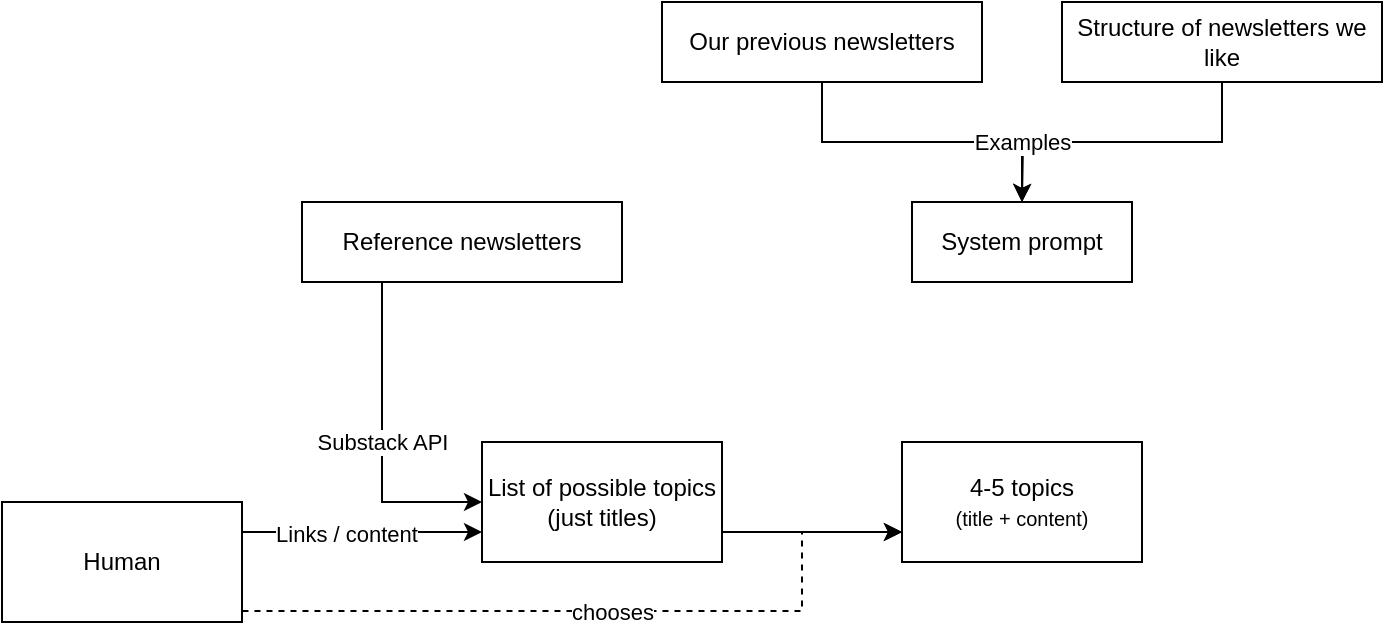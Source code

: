 <mxfile version="27.1.4">
  <diagram name="Page-1" id="Ba21_aPN4TUSwIyfDCxY">
    <mxGraphModel dx="1273" dy="819" grid="1" gridSize="10" guides="1" tooltips="1" connect="1" arrows="1" fold="1" page="1" pageScale="1" pageWidth="850" pageHeight="1100" math="0" shadow="0">
      <root>
        <mxCell id="0" />
        <mxCell id="1" parent="0" />
        <mxCell id="FOetEBb1pY8jTggAEUdp-41" style="edgeStyle=orthogonalEdgeStyle;rounded=0;orthogonalLoop=1;jettySize=auto;html=1;exitX=0.5;exitY=1;exitDx=0;exitDy=0;entryX=0.5;entryY=0;entryDx=0;entryDy=0;" edge="1" parent="1" source="FOetEBb1pY8jTggAEUdp-1" target="FOetEBb1pY8jTggAEUdp-40">
          <mxGeometry relative="1" as="geometry" />
        </mxCell>
        <mxCell id="FOetEBb1pY8jTggAEUdp-1" value="Our previous newsletters" style="rounded=0;whiteSpace=wrap;html=1;" vertex="1" parent="1">
          <mxGeometry x="360" y="40" width="160" height="40" as="geometry" />
        </mxCell>
        <mxCell id="FOetEBb1pY8jTggAEUdp-14" style="edgeStyle=orthogonalEdgeStyle;rounded=0;orthogonalLoop=1;jettySize=auto;html=1;exitX=1;exitY=0.25;exitDx=0;exitDy=0;entryX=0;entryY=0.75;entryDx=0;entryDy=0;" edge="1" parent="1" source="FOetEBb1pY8jTggAEUdp-3" target="FOetEBb1pY8jTggAEUdp-8">
          <mxGeometry relative="1" as="geometry" />
        </mxCell>
        <mxCell id="FOetEBb1pY8jTggAEUdp-16" value="Links / content" style="edgeLabel;html=1;align=center;verticalAlign=middle;resizable=0;points=[];" vertex="1" connectable="0" parent="FOetEBb1pY8jTggAEUdp-14">
          <mxGeometry x="-0.143" y="-1" relative="1" as="geometry">
            <mxPoint as="offset" />
          </mxGeometry>
        </mxCell>
        <mxCell id="FOetEBb1pY8jTggAEUdp-27" value="chooses" style="edgeStyle=orthogonalEdgeStyle;rounded=0;orthogonalLoop=1;jettySize=auto;html=1;exitX=1.002;exitY=0.909;exitDx=0;exitDy=0;entryX=0;entryY=0.75;entryDx=0;entryDy=0;dashed=1;exitPerimeter=0;" edge="1" parent="1" source="FOetEBb1pY8jTggAEUdp-3" target="FOetEBb1pY8jTggAEUdp-21">
          <mxGeometry relative="1" as="geometry">
            <Array as="points">
              <mxPoint x="430" y="345" />
              <mxPoint x="430" y="305" />
            </Array>
          </mxGeometry>
        </mxCell>
        <mxCell id="FOetEBb1pY8jTggAEUdp-3" value="Human" style="rounded=0;whiteSpace=wrap;html=1;" vertex="1" parent="1">
          <mxGeometry x="30" y="290" width="120" height="60" as="geometry" />
        </mxCell>
        <mxCell id="FOetEBb1pY8jTggAEUdp-15" value="Substack API" style="edgeStyle=orthogonalEdgeStyle;rounded=0;orthogonalLoop=1;jettySize=auto;html=1;exitX=0.25;exitY=1;exitDx=0;exitDy=0;entryX=0;entryY=0.5;entryDx=0;entryDy=0;" edge="1" parent="1" source="FOetEBb1pY8jTggAEUdp-5" target="FOetEBb1pY8jTggAEUdp-8">
          <mxGeometry relative="1" as="geometry" />
        </mxCell>
        <mxCell id="FOetEBb1pY8jTggAEUdp-5" value="Reference newsletters" style="rounded=0;whiteSpace=wrap;html=1;" vertex="1" parent="1">
          <mxGeometry x="180" y="140" width="160" height="40" as="geometry" />
        </mxCell>
        <mxCell id="FOetEBb1pY8jTggAEUdp-24" style="edgeStyle=orthogonalEdgeStyle;rounded=0;orthogonalLoop=1;jettySize=auto;html=1;exitX=1;exitY=0.75;exitDx=0;exitDy=0;entryX=0;entryY=0.75;entryDx=0;entryDy=0;jumpStyle=none;curved=1;" edge="1" parent="1" source="FOetEBb1pY8jTggAEUdp-8" target="FOetEBb1pY8jTggAEUdp-21">
          <mxGeometry relative="1" as="geometry" />
        </mxCell>
        <mxCell id="FOetEBb1pY8jTggAEUdp-8" value="List of possible topics (just titles)" style="rounded=0;whiteSpace=wrap;html=1;" vertex="1" parent="1">
          <mxGeometry x="270" y="260" width="120" height="60" as="geometry" />
        </mxCell>
        <mxCell id="FOetEBb1pY8jTggAEUdp-21" value="4-5 topics&lt;br&gt;&lt;font style=&quot;font-size: 10px;&quot;&gt;(title + content)&lt;/font&gt;" style="rounded=0;whiteSpace=wrap;html=1;" vertex="1" parent="1">
          <mxGeometry x="480" y="260" width="120" height="60" as="geometry" />
        </mxCell>
        <mxCell id="FOetEBb1pY8jTggAEUdp-42" style="edgeStyle=orthogonalEdgeStyle;rounded=0;orthogonalLoop=1;jettySize=auto;html=1;exitX=0.5;exitY=1;exitDx=0;exitDy=0;" edge="1" parent="1" source="FOetEBb1pY8jTggAEUdp-39">
          <mxGeometry relative="1" as="geometry">
            <mxPoint x="540" y="140" as="targetPoint" />
          </mxGeometry>
        </mxCell>
        <mxCell id="FOetEBb1pY8jTggAEUdp-43" value="Examples" style="edgeLabel;html=1;align=center;verticalAlign=middle;resizable=0;points=[];" vertex="1" connectable="0" parent="FOetEBb1pY8jTggAEUdp-42">
          <mxGeometry x="0.624" y="-1" relative="1" as="geometry">
            <mxPoint as="offset" />
          </mxGeometry>
        </mxCell>
        <mxCell id="FOetEBb1pY8jTggAEUdp-39" value="Structure of newsletters we like" style="rounded=0;whiteSpace=wrap;html=1;" vertex="1" parent="1">
          <mxGeometry x="560" y="40" width="160" height="40" as="geometry" />
        </mxCell>
        <mxCell id="FOetEBb1pY8jTggAEUdp-40" value="System prompt" style="rounded=0;whiteSpace=wrap;html=1;" vertex="1" parent="1">
          <mxGeometry x="485" y="140" width="110" height="40" as="geometry" />
        </mxCell>
      </root>
    </mxGraphModel>
  </diagram>
</mxfile>
